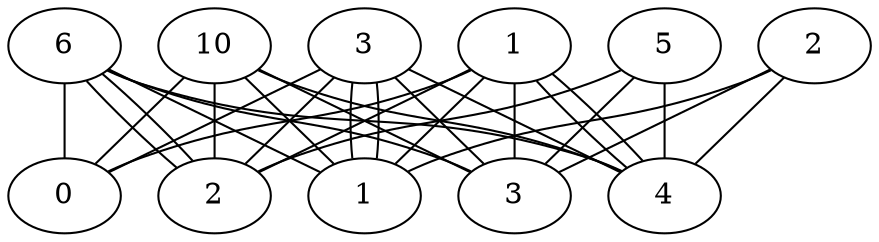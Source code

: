 graph X {
 0-0 [label="nodo0-0"];
 1-0 [label="nodo1-0"];
 0-1 [label="nodo0-1"];
 1-1 [label="nodo1-1"];
 0-2 [label="nodo0-2"];
 1-2 [label="nodo1-2"];
 0-3 [label="nodo0-3"];
 1-3 [label="nodo1-3"];
 0-4 [label="nodo0-4"];
 1-4 [label="nodo1-4"];
 0-5 [label="nodo0-5"];
 1-5 [label="nodo1-5"];
 2-0 [label="nodo2-0"];
 2-1 [label="nodo2-1"];
 2-2 [label="nodo2-2"];
 2-3 [label="nodo2-3"];
 2-4 [label="nodo2-4"];
 2-5 [label="nodo2-5"];
 3-0 [label="nodo3-0"];
 3-1 [label="nodo3-1"];
 3-2 [label="nodo3-2"];
 3-3 [label="nodo3-3"];
 3-4 [label="nodo3-4"];
 3-5 [label="nodo3-5"];
 4-0 [label="nodo4-0"];
 4-1 [label="nodo4-1"];
 4-2 [label="nodo4-2"];
 4-3 [label="nodo4-3"];
 4-4 [label="nodo4-4"];
 4-5 [label="nodo4-5"];
  2-0 -- 3-0  [label="16"];
  2-3 -- 3-3  [label="15"];
  0-1 -- 0-2  [label="13"];
  1-2 -- 2-2  [label="13"];
  3-1 -- 4-1  [label="13"];
  0-4 -- 0-5  [label="12"];
  2-4 -- 2-5  [label="11"];
  2-5 -- 3-5  [label="11"];
  4-4 -- 4-5  [label="11"];
  0-4 -- 1-4  [label="10"];
  2-2 -- 2-3  [label="10"];
  3-0 -- 4-0  [label="10"];
  3-4 -- 3-5  [label="10"];
  3-5 -- 4-5  [label="10"];
  2-0 -- 2-1  [label="9"];
  2-1 -- 3-1  [label="9"];
  0-2 -- 0-3  [label="8"];
  0-0 -- 0-1  [label="7"];
  0-1 -- 1-1  [label="7"];
  4-1 -- 4-2  [label="7"];
  1-4 -- 1-5  [label="6"];
  2-1 -- 2-2  [label="6"];
  3-2 -- 3-3  [label="6"];
  1-5 -- 2-5  [label="5"];
  1-2 -- 1-3  [label="4"];
  4-2 -- 4-3  [label="3"];
  4-3 -- 4-4  [label="3"];
  0-3 -- 1-3  [label="2"];
  1-0 -- 1-1  [label="1"];
}
